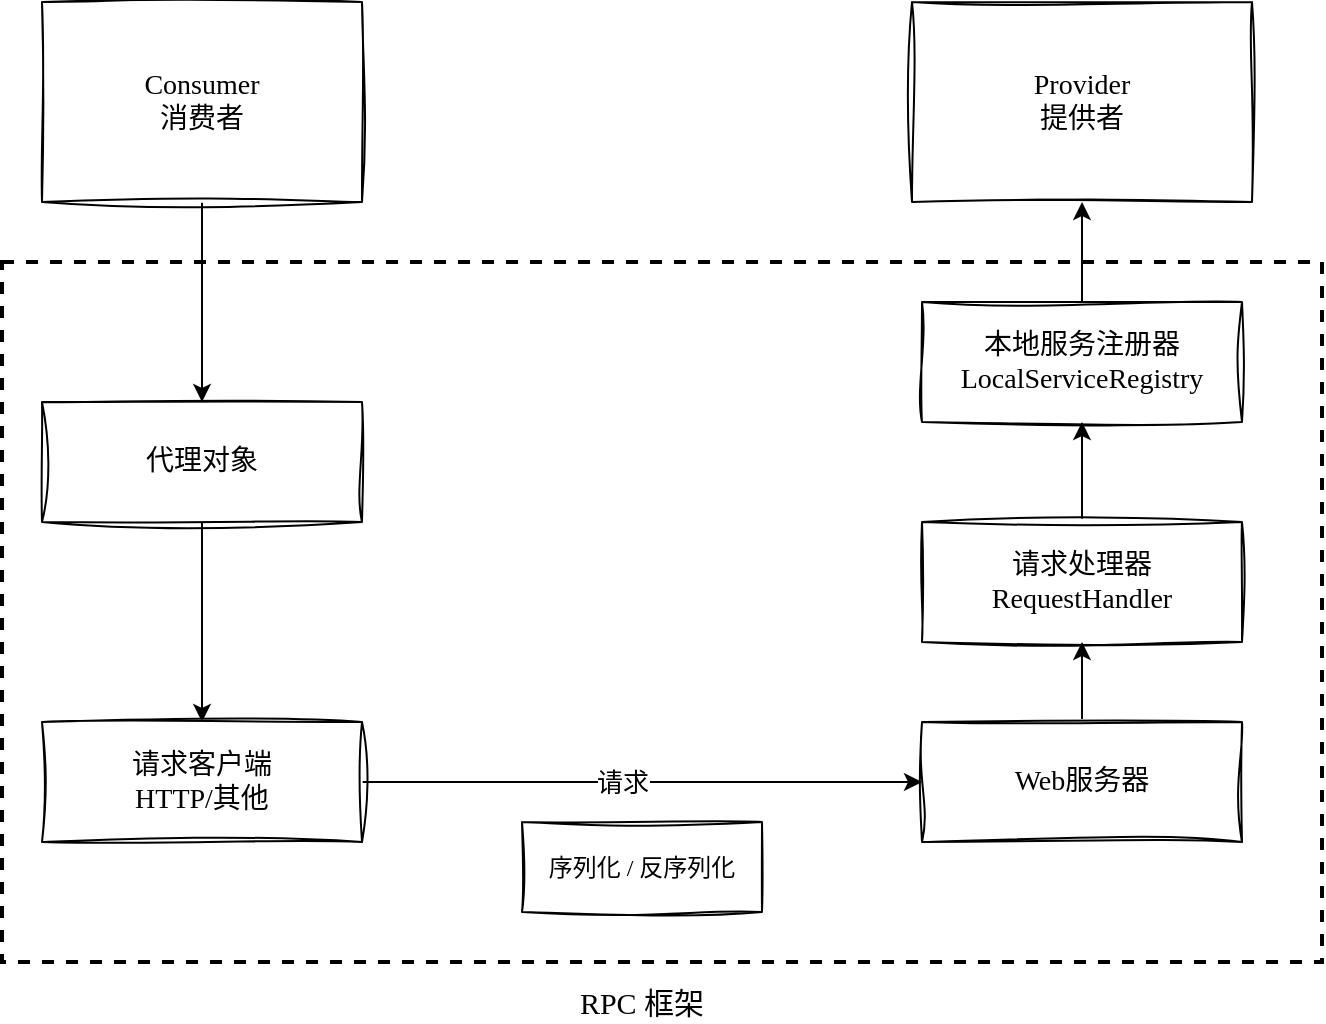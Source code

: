 <mxfile version="24.0.2" type="github">
  <diagram name="第 1 页" id="65FCuox_Sd-uOo7_R2Wj">
    <mxGraphModel dx="1434" dy="738" grid="1" gridSize="10" guides="1" tooltips="1" connect="1" arrows="1" fold="1" page="1" pageScale="1" pageWidth="827" pageHeight="1169" math="0" shadow="0">
      <root>
        <mxCell id="0" />
        <mxCell id="1" parent="0" />
        <mxCell id="z0QUdJSQPWOL-MIopgSN-22" value="" style="rounded=0;whiteSpace=wrap;html=1;fillColor=none;dashed=1;strokeWidth=2;container=0;" vertex="1" parent="1">
          <mxGeometry x="70" y="230" width="660" height="350" as="geometry" />
        </mxCell>
        <mxCell id="z0QUdJSQPWOL-MIopgSN-9" style="edgeStyle=orthogonalEdgeStyle;rounded=0;orthogonalLoop=1;jettySize=auto;html=1;entryX=0.5;entryY=0;entryDx=0;entryDy=0;" edge="1" parent="1" source="z0QUdJSQPWOL-MIopgSN-1" target="z0QUdJSQPWOL-MIopgSN-8">
          <mxGeometry relative="1" as="geometry" />
        </mxCell>
        <mxCell id="z0QUdJSQPWOL-MIopgSN-1" value="&lt;font style=&quot;font-size: 14px;&quot;&gt;Consumer&lt;/font&gt;&lt;div&gt;&lt;span style=&quot;font-size: 14px;&quot;&gt;&lt;font&gt;消费者&lt;/font&gt;&lt;/span&gt;&lt;/div&gt;" style="rounded=0;whiteSpace=wrap;html=1;sketch=1;curveFitting=1;jiggle=2;fontFamily=Comic Sans MS;container=0;" vertex="1" parent="1">
          <mxGeometry x="90" y="100" width="160" height="100" as="geometry" />
        </mxCell>
        <mxCell id="z0QUdJSQPWOL-MIopgSN-4" value="&lt;font face=&quot;Comic Sans MS&quot;&gt;&lt;span style=&quot;font-size: 14px;&quot;&gt;Provider&lt;/span&gt;&lt;/font&gt;&lt;br&gt;&lt;div&gt;&lt;font style=&quot;font-size: 14px;&quot; face=&quot;Comic Sans MS&quot;&gt;提供者&lt;/font&gt;&lt;/div&gt;" style="rounded=0;whiteSpace=wrap;html=1;sketch=1;curveFitting=1;jiggle=2;container=0;" vertex="1" parent="1">
          <mxGeometry x="525" y="100" width="170" height="100" as="geometry" />
        </mxCell>
        <mxCell id="z0QUdJSQPWOL-MIopgSN-11" style="edgeStyle=orthogonalEdgeStyle;rounded=0;orthogonalLoop=1;jettySize=auto;html=1;entryX=0.5;entryY=0;entryDx=0;entryDy=0;" edge="1" parent="1" source="z0QUdJSQPWOL-MIopgSN-8" target="z0QUdJSQPWOL-MIopgSN-10">
          <mxGeometry relative="1" as="geometry" />
        </mxCell>
        <mxCell id="z0QUdJSQPWOL-MIopgSN-8" value="&lt;font face=&quot;Comic Sans MS&quot;&gt;&lt;span style=&quot;font-size: 14px;&quot;&gt;代理对象&lt;/span&gt;&lt;/font&gt;" style="rounded=0;whiteSpace=wrap;html=1;sketch=1;curveFitting=1;jiggle=2;container=0;" vertex="1" parent="1">
          <mxGeometry x="90" y="300" width="160" height="60" as="geometry" />
        </mxCell>
        <mxCell id="z0QUdJSQPWOL-MIopgSN-13" style="edgeStyle=orthogonalEdgeStyle;rounded=0;orthogonalLoop=1;jettySize=auto;html=1;entryX=0;entryY=0.5;entryDx=0;entryDy=0;" edge="1" parent="1" source="z0QUdJSQPWOL-MIopgSN-10" target="z0QUdJSQPWOL-MIopgSN-12">
          <mxGeometry relative="1" as="geometry" />
        </mxCell>
        <mxCell id="z0QUdJSQPWOL-MIopgSN-26" value="&lt;span style=&quot;font-size: 13px;&quot;&gt;请求&lt;/span&gt;" style="edgeLabel;html=1;align=center;verticalAlign=middle;resizable=0;points=[];container=0;" vertex="1" connectable="0" parent="z0QUdJSQPWOL-MIopgSN-13">
          <mxGeometry x="0.05" relative="1" as="geometry">
            <mxPoint x="-17" as="offset" />
          </mxGeometry>
        </mxCell>
        <mxCell id="z0QUdJSQPWOL-MIopgSN-10" value="&lt;font face=&quot;Comic Sans MS&quot;&gt;&lt;span style=&quot;font-size: 14px;&quot;&gt;请求客户端&lt;/span&gt;&lt;/font&gt;&lt;div&gt;&lt;font face=&quot;Comic Sans MS&quot;&gt;&lt;span style=&quot;font-size: 14px;&quot;&gt;HTTP/其他&lt;/span&gt;&lt;/font&gt;&lt;/div&gt;" style="rounded=0;whiteSpace=wrap;html=1;sketch=1;curveFitting=1;jiggle=2;container=0;" vertex="1" parent="1">
          <mxGeometry x="90" y="460" width="160" height="60" as="geometry" />
        </mxCell>
        <mxCell id="z0QUdJSQPWOL-MIopgSN-19" style="edgeStyle=orthogonalEdgeStyle;rounded=0;orthogonalLoop=1;jettySize=auto;html=1;entryX=0.5;entryY=1;entryDx=0;entryDy=0;" edge="1" parent="1" source="z0QUdJSQPWOL-MIopgSN-12" target="z0QUdJSQPWOL-MIopgSN-16">
          <mxGeometry relative="1" as="geometry" />
        </mxCell>
        <mxCell id="z0QUdJSQPWOL-MIopgSN-12" value="&lt;font face=&quot;Comic Sans MS&quot;&gt;&lt;span style=&quot;font-size: 14px;&quot;&gt;Web服务器&lt;/span&gt;&lt;/font&gt;" style="rounded=0;whiteSpace=wrap;html=1;sketch=1;curveFitting=1;jiggle=2;container=0;" vertex="1" parent="1">
          <mxGeometry x="530" y="460" width="160" height="60" as="geometry" />
        </mxCell>
        <mxCell id="z0QUdJSQPWOL-MIopgSN-20" style="edgeStyle=orthogonalEdgeStyle;rounded=0;orthogonalLoop=1;jettySize=auto;html=1;entryX=0.5;entryY=1;entryDx=0;entryDy=0;" edge="1" parent="1" source="z0QUdJSQPWOL-MIopgSN-16" target="z0QUdJSQPWOL-MIopgSN-17">
          <mxGeometry relative="1" as="geometry" />
        </mxCell>
        <mxCell id="z0QUdJSQPWOL-MIopgSN-16" value="&lt;font face=&quot;Comic Sans MS&quot;&gt;&lt;span style=&quot;font-size: 14px;&quot;&gt;请求处理器&lt;/span&gt;&lt;/font&gt;&lt;div&gt;&lt;font face=&quot;Comic Sans MS&quot;&gt;&lt;span style=&quot;font-size: 14px;&quot;&gt;RequestHandler&lt;/span&gt;&lt;/font&gt;&lt;/div&gt;" style="rounded=0;whiteSpace=wrap;html=1;sketch=1;curveFitting=1;jiggle=2;container=0;" vertex="1" parent="1">
          <mxGeometry x="530" y="360" width="160" height="60" as="geometry" />
        </mxCell>
        <mxCell id="z0QUdJSQPWOL-MIopgSN-18" style="edgeStyle=orthogonalEdgeStyle;rounded=0;orthogonalLoop=1;jettySize=auto;html=1;entryX=0.5;entryY=1;entryDx=0;entryDy=0;" edge="1" parent="1" source="z0QUdJSQPWOL-MIopgSN-17" target="z0QUdJSQPWOL-MIopgSN-4">
          <mxGeometry relative="1" as="geometry" />
        </mxCell>
        <mxCell id="z0QUdJSQPWOL-MIopgSN-17" value="&lt;font face=&quot;Comic Sans MS&quot;&gt;&lt;span style=&quot;font-size: 14px;&quot;&gt;本地服务注册器&lt;/span&gt;&lt;/font&gt;&lt;div&gt;&lt;font face=&quot;Comic Sans MS&quot;&gt;&lt;span style=&quot;font-size: 14px;&quot;&gt;LocalServiceRegistry&lt;/span&gt;&lt;/font&gt;&lt;/div&gt;" style="rounded=0;whiteSpace=wrap;html=1;sketch=1;curveFitting=1;jiggle=2;container=0;" vertex="1" parent="1">
          <mxGeometry x="530" y="250" width="160" height="60" as="geometry" />
        </mxCell>
        <mxCell id="z0QUdJSQPWOL-MIopgSN-27" value="&lt;font face=&quot;Comic Sans MS&quot;&gt;序列化 / 反序列化&lt;/font&gt;" style="rounded=0;whiteSpace=wrap;html=1;sketch=1;curveFitting=1;jiggle=2;container=0;" vertex="1" parent="1">
          <mxGeometry x="330" y="510" width="120" height="45" as="geometry" />
        </mxCell>
        <mxCell id="z0QUdJSQPWOL-MIopgSN-28" value="&lt;font style=&quot;font-size: 15px;&quot; face=&quot;Comic Sans MS&quot;&gt;RPC 框架&lt;/font&gt;" style="rounded=0;whiteSpace=wrap;html=1;sketch=1;curveFitting=1;jiggle=2;strokeColor=none;container=0;" vertex="1" parent="1">
          <mxGeometry x="330" y="590" width="120" height="20" as="geometry" />
        </mxCell>
      </root>
    </mxGraphModel>
  </diagram>
</mxfile>
